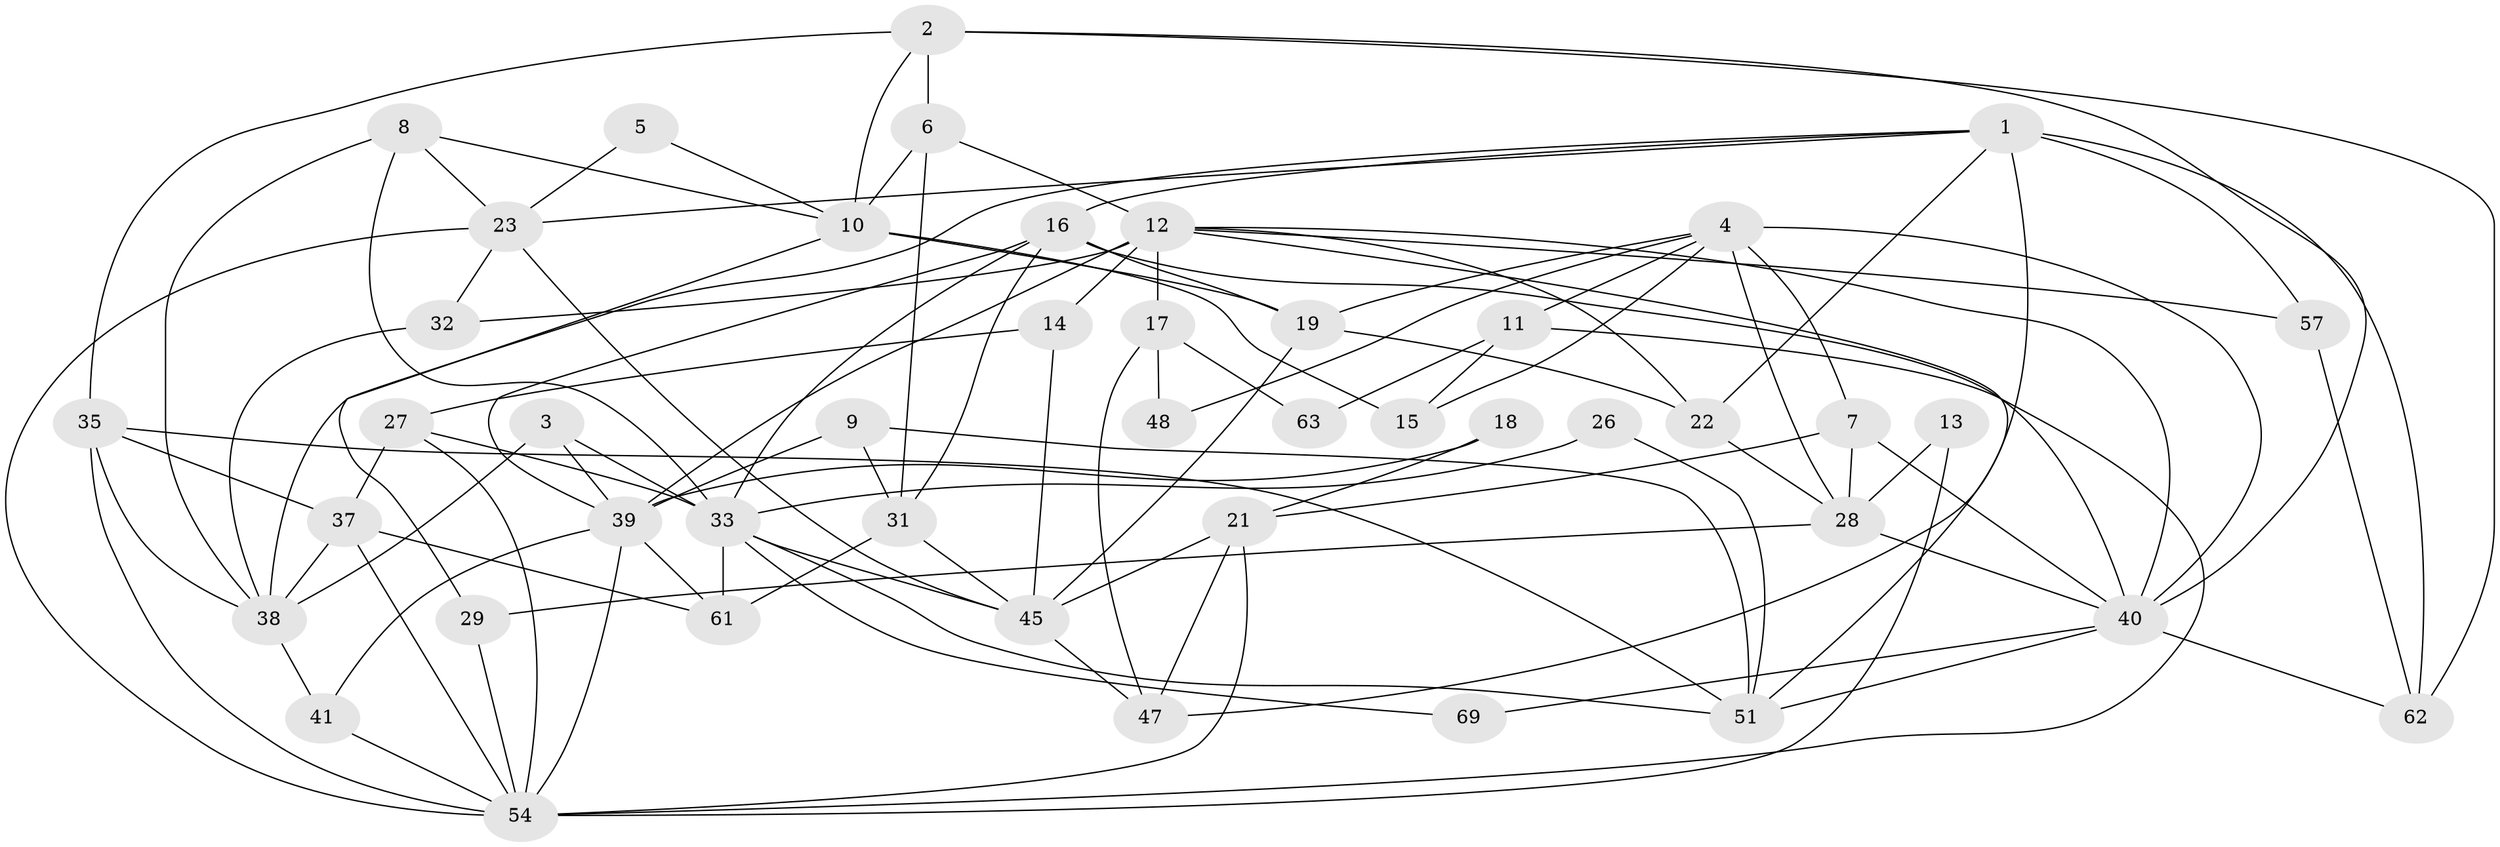 // original degree distribution, {4: 0.36231884057971014, 3: 0.2608695652173913, 2: 0.10144927536231885, 5: 0.18840579710144928, 6: 0.028985507246376812, 7: 0.028985507246376812, 9: 0.014492753623188406, 8: 0.014492753623188406}
// Generated by graph-tools (version 1.1) at 2025/41/03/06/25 10:41:53]
// undirected, 45 vertices, 106 edges
graph export_dot {
graph [start="1"]
  node [color=gray90,style=filled];
  1 [super="+36"];
  2 [super="+25"];
  3;
  4 [super="+43"];
  5;
  6 [super="+42"];
  7;
  8 [super="+56"];
  9;
  10 [super="+20"];
  11 [super="+30"];
  12 [super="+46"];
  13;
  14;
  15;
  16 [super="+58"];
  17 [super="+24"];
  18;
  19;
  21 [super="+53"];
  22 [super="+50"];
  23 [super="+49"];
  26;
  27;
  28 [super="+52"];
  29;
  31 [super="+34"];
  32;
  33 [super="+64"];
  35 [super="+60"];
  37 [super="+67"];
  38 [super="+55"];
  39 [super="+66"];
  40 [super="+44"];
  41;
  45 [super="+68"];
  47;
  48;
  51 [super="+59"];
  54 [super="+65"];
  57;
  61;
  62;
  63;
  69;
  1 -- 47;
  1 -- 57;
  1 -- 62;
  1 -- 38;
  1 -- 22;
  1 -- 23;
  1 -- 16;
  2 -- 6;
  2 -- 40;
  2 -- 10;
  2 -- 35;
  2 -- 62;
  3 -- 38;
  3 -- 33;
  3 -- 39;
  4 -- 40;
  4 -- 11;
  4 -- 19;
  4 -- 48;
  4 -- 7;
  4 -- 28;
  4 -- 15;
  5 -- 10;
  5 -- 23;
  6 -- 31;
  6 -- 10;
  6 -- 12;
  7 -- 40;
  7 -- 21;
  7 -- 28;
  8 -- 33;
  8 -- 10;
  8 -- 38;
  8 -- 23;
  9 -- 39;
  9 -- 31;
  9 -- 51;
  10 -- 19;
  10 -- 29;
  10 -- 15;
  11 -- 63;
  11 -- 54;
  11 -- 15;
  12 -- 39 [weight=2];
  12 -- 22 [weight=2];
  12 -- 32;
  12 -- 14;
  12 -- 17;
  12 -- 57;
  12 -- 40;
  12 -- 51;
  13 -- 28;
  13 -- 54;
  14 -- 45;
  14 -- 27;
  16 -- 31;
  16 -- 19;
  16 -- 33;
  16 -- 40;
  16 -- 39;
  17 -- 47;
  17 -- 48;
  17 -- 63;
  18 -- 39;
  18 -- 21;
  19 -- 45;
  19 -- 22;
  21 -- 45;
  21 -- 54;
  21 -- 47;
  22 -- 28;
  23 -- 32;
  23 -- 54;
  23 -- 45;
  26 -- 51;
  26 -- 33;
  27 -- 33;
  27 -- 37;
  27 -- 54;
  28 -- 29;
  28 -- 40;
  29 -- 54;
  31 -- 61 [weight=2];
  31 -- 45;
  32 -- 38;
  33 -- 51;
  33 -- 69;
  33 -- 61;
  33 -- 45;
  35 -- 37 [weight=2];
  35 -- 51;
  35 -- 38;
  35 -- 54;
  37 -- 54;
  37 -- 38;
  37 -- 61;
  38 -- 41;
  39 -- 41;
  39 -- 54;
  39 -- 61;
  40 -- 69;
  40 -- 62;
  40 -- 51;
  41 -- 54;
  45 -- 47;
  57 -- 62;
}
